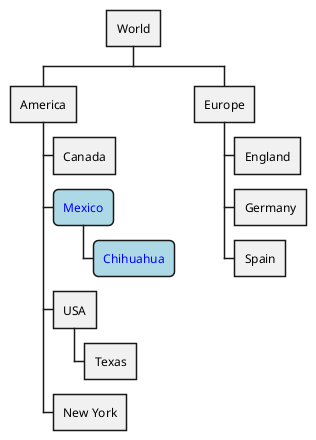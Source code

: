 {
  "sha1": "djczy565c1hj1uplbrsib7v4qjwsefx",
  "insertion": {
    "when": "2024-06-01T09:03:03.053Z",
    "url": "https://forum.plantuml.net/12422/beta-style-improve-descendant-pseudo-selector-on-mindmap?show=16276#c16276",
    "user": "plantuml@gmail.com"
  }
}
@startwbs
<style>
.mexicoStyle * {
     BackgroundColor lightblue
     FontColor Blue
     RoundCorner 10
}
</style>
* World
** America
*** Canada
*** Mexico <<mexicoStyle>>
**** Chihuahua
*** USA
**** Texas
*** New York
** Europe
*** England
*** Germany
*** Spain
@endwbs
